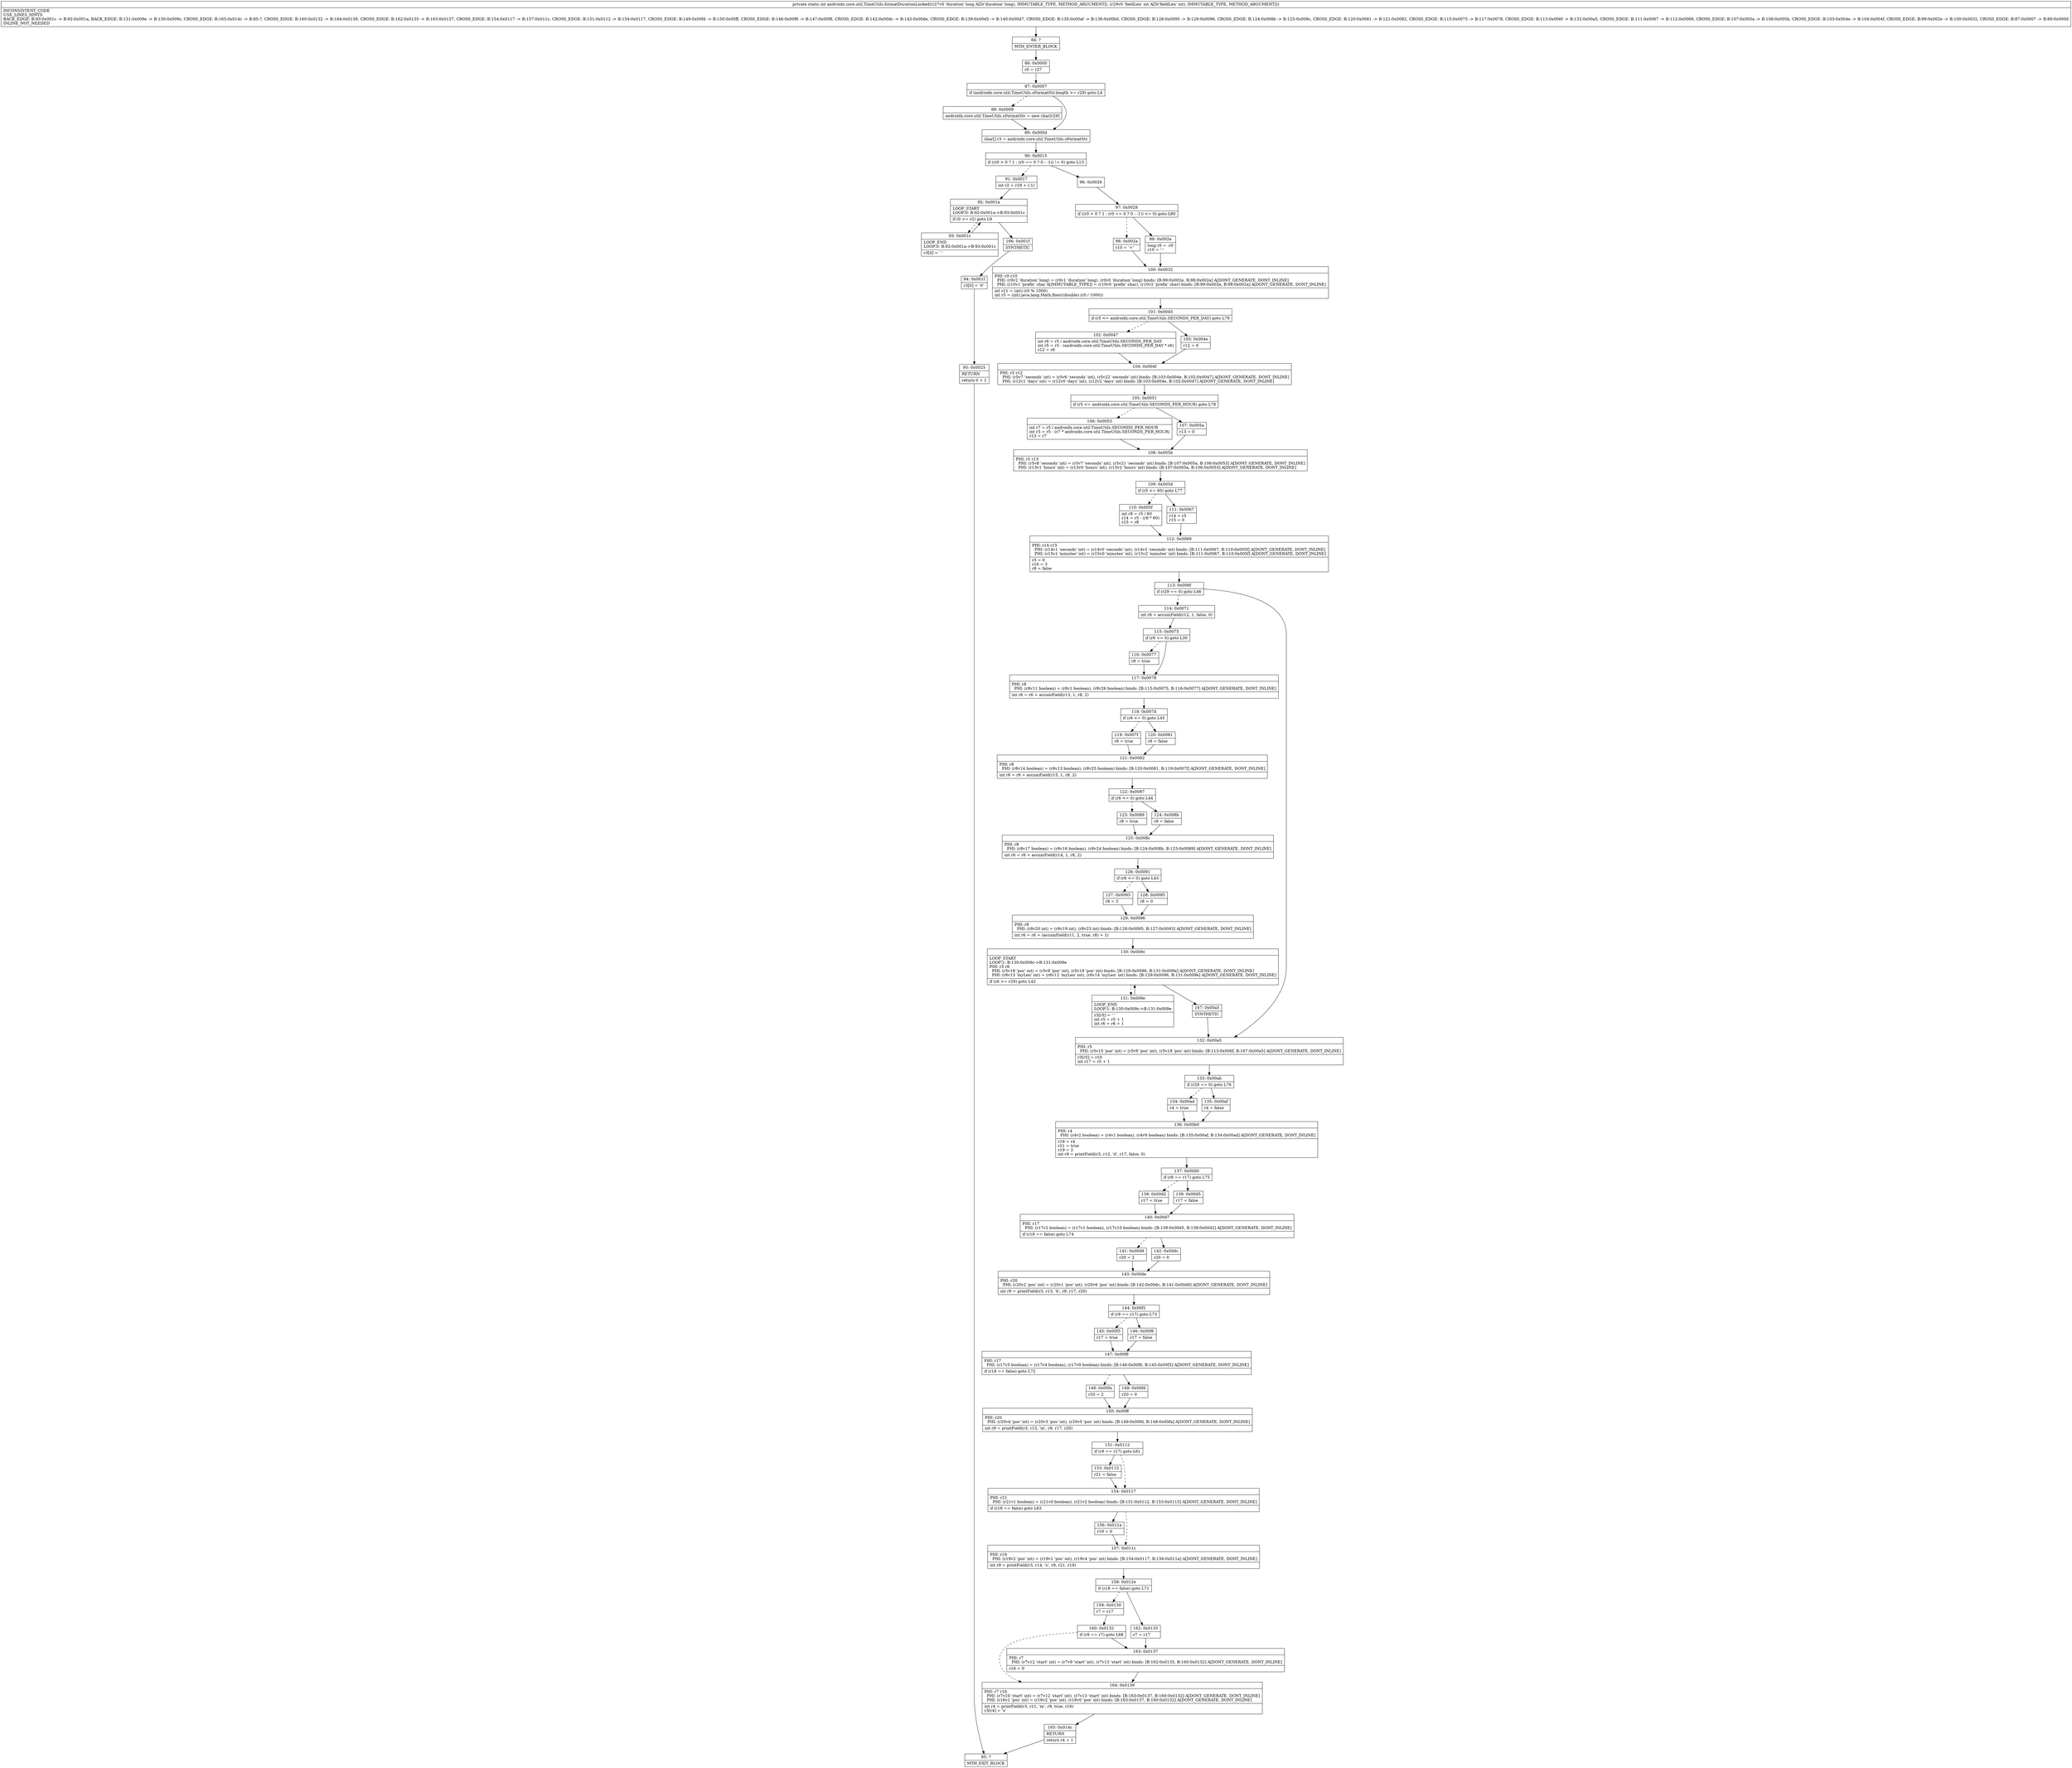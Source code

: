 digraph "CFG forandroidx.core.util.TimeUtils.formatDurationLocked(JI)I" {
Node_84 [shape=record,label="{84\:\ ?|MTH_ENTER_BLOCK\l}"];
Node_86 [shape=record,label="{86\:\ 0x0000|r0 = r27\l}"];
Node_87 [shape=record,label="{87\:\ 0x0007|if (androidx.core.util.TimeUtils.sFormatStr.length \>= r29) goto L4\l}"];
Node_88 [shape=record,label="{88\:\ 0x0009|androidx.core.util.TimeUtils.sFormatStr = new char[r29]\l}"];
Node_89 [shape=record,label="{89\:\ 0x000d|char[] r3 = androidx.core.util.TimeUtils.sFormatStr\l}"];
Node_90 [shape=record,label="{90\:\ 0x0015|if ((r0 \> 0 ? 1 : (r0 == 0 ? 0 : \-1)) != 0) goto L13\l}"];
Node_91 [shape=record,label="{91\:\ 0x0017|int r2 = r29 + (\-1)\l}"];
Node_92 [shape=record,label="{92\:\ 0x001a|LOOP_START\lLOOP:0: B:92:0x001a\-\>B:93:0x001c\l|if (0 \>= r2) goto L9\l}"];
Node_93 [shape=record,label="{93\:\ 0x001c|LOOP_END\lLOOP:0: B:92:0x001a\-\>B:93:0x001c\l|r3[0] = ' '\l}"];
Node_166 [shape=record,label="{166\:\ 0x001f|SYNTHETIC\l}"];
Node_94 [shape=record,label="{94\:\ 0x001f|r3[0] = '0'\l}"];
Node_95 [shape=record,label="{95\:\ 0x0025|RETURN\l|return 0 + 1\l}"];
Node_85 [shape=record,label="{85\:\ ?|MTH_EXIT_BLOCK\l}"];
Node_96 [shape=record,label="{96\:\ 0x0026}"];
Node_97 [shape=record,label="{97\:\ 0x0028|if ((r0 \> 0 ? 1 : (r0 == 0 ? 0 : \-1)) \<= 0) goto L80\l}"];
Node_98 [shape=record,label="{98\:\ 0x002a|r10 = '+'\l}"];
Node_100 [shape=record,label="{100\:\ 0x0032|PHI: r0 r10 \l  PHI: (r0v2 'duration' long) = (r0v1 'duration' long), (r0v0 'duration' long) binds: [B:99:0x002e, B:98:0x002a] A[DONT_GENERATE, DONT_INLINE]\l  PHI: (r10v1 'prefix' char A[IMMUTABLE_TYPE]) = (r10v0 'prefix' char), (r10v2 'prefix' char) binds: [B:99:0x002e, B:98:0x002a] A[DONT_GENERATE, DONT_INLINE]\l|int r11 = (int) (r0 % 1000)\lint r5 = (int) java.lang.Math.floor((double) (r0 \/ 1000))\l}"];
Node_101 [shape=record,label="{101\:\ 0x0045|if (r5 \<= androidx.core.util.TimeUtils.SECONDS_PER_DAY) goto L79\l}"];
Node_102 [shape=record,label="{102\:\ 0x0047|int r6 = r5 \/ androidx.core.util.TimeUtils.SECONDS_PER_DAY\lint r5 = r5 \- (androidx.core.util.TimeUtils.SECONDS_PER_DAY * r6)\lr12 = r6\l}"];
Node_104 [shape=record,label="{104\:\ 0x004f|PHI: r5 r12 \l  PHI: (r5v7 'seconds' int) = (r5v6 'seconds' int), (r5v22 'seconds' int) binds: [B:103:0x004e, B:102:0x0047] A[DONT_GENERATE, DONT_INLINE]\l  PHI: (r12v1 'days' int) = (r12v0 'days' int), (r12v2 'days' int) binds: [B:103:0x004e, B:102:0x0047] A[DONT_GENERATE, DONT_INLINE]\l}"];
Node_105 [shape=record,label="{105\:\ 0x0051|if (r5 \<= androidx.core.util.TimeUtils.SECONDS_PER_HOUR) goto L78\l}"];
Node_106 [shape=record,label="{106\:\ 0x0053|int r7 = r5 \/ androidx.core.util.TimeUtils.SECONDS_PER_HOUR\lint r5 = r5 \- (r7 * androidx.core.util.TimeUtils.SECONDS_PER_HOUR)\lr13 = r7\l}"];
Node_108 [shape=record,label="{108\:\ 0x005b|PHI: r5 r13 \l  PHI: (r5v8 'seconds' int) = (r5v7 'seconds' int), (r5v21 'seconds' int) binds: [B:107:0x005a, B:106:0x0053] A[DONT_GENERATE, DONT_INLINE]\l  PHI: (r13v1 'hours' int) = (r13v0 'hours' int), (r13v2 'hours' int) binds: [B:107:0x005a, B:106:0x0053] A[DONT_GENERATE, DONT_INLINE]\l}"];
Node_109 [shape=record,label="{109\:\ 0x005d|if (r5 \<= 60) goto L77\l}"];
Node_110 [shape=record,label="{110\:\ 0x005f|int r8 = r5 \/ 60\lr14 = r5 \- (r8 * 60)\lr15 = r8\l}"];
Node_112 [shape=record,label="{112\:\ 0x0069|PHI: r14 r15 \l  PHI: (r14v1 'seconds' int) = (r14v0 'seconds' int), (r14v2 'seconds' int) binds: [B:111:0x0067, B:110:0x005f] A[DONT_GENERATE, DONT_INLINE]\l  PHI: (r15v1 'minutes' int) = (r15v0 'minutes' int), (r15v2 'minutes' int) binds: [B:111:0x0067, B:110:0x005f] A[DONT_GENERATE, DONT_INLINE]\l|r5 = 0\lr16 = 3\lr8 = false\l}"];
Node_113 [shape=record,label="{113\:\ 0x006f|if (r29 == 0) goto L46\l}"];
Node_114 [shape=record,label="{114\:\ 0x0071|int r6 = accumField(r12, 1, false, 0)\l}"];
Node_115 [shape=record,label="{115\:\ 0x0075|if (r6 \<= 0) goto L30\l}"];
Node_116 [shape=record,label="{116\:\ 0x0077|r8 = true\l}"];
Node_117 [shape=record,label="{117\:\ 0x0078|PHI: r8 \l  PHI: (r8v11 boolean) = (r8v1 boolean), (r8v26 boolean) binds: [B:115:0x0075, B:116:0x0077] A[DONT_GENERATE, DONT_INLINE]\l|int r6 = r6 + accumField(r13, 1, r8, 2)\l}"];
Node_118 [shape=record,label="{118\:\ 0x007d|if (r6 \<= 0) goto L45\l}"];
Node_119 [shape=record,label="{119\:\ 0x007f|r8 = true\l}"];
Node_121 [shape=record,label="{121\:\ 0x0082|PHI: r8 \l  PHI: (r8v14 boolean) = (r8v13 boolean), (r8v25 boolean) binds: [B:120:0x0081, B:119:0x007f] A[DONT_GENERATE, DONT_INLINE]\l|int r6 = r6 + accumField(r15, 1, r8, 2)\l}"];
Node_122 [shape=record,label="{122\:\ 0x0087|if (r6 \<= 0) goto L44\l}"];
Node_123 [shape=record,label="{123\:\ 0x0089|r8 = true\l}"];
Node_125 [shape=record,label="{125\:\ 0x008c|PHI: r8 \l  PHI: (r8v17 boolean) = (r8v16 boolean), (r8v24 boolean) binds: [B:124:0x008b, B:123:0x0089] A[DONT_GENERATE, DONT_INLINE]\l|int r6 = r6 + accumField(r14, 1, r8, 2)\l}"];
Node_126 [shape=record,label="{126\:\ 0x0091|if (r6 \<= 0) goto L43\l}"];
Node_127 [shape=record,label="{127\:\ 0x0093|r8 = 3\l}"];
Node_129 [shape=record,label="{129\:\ 0x0096|PHI: r8 \l  PHI: (r8v20 int) = (r8v19 int), (r8v23 int) binds: [B:128:0x0095, B:127:0x0093] A[DONT_GENERATE, DONT_INLINE]\l|int r6 = r6 + (accumField(r11, 2, true, r8) + 1)\l}"];
Node_130 [shape=record,label="{130\:\ 0x009c|LOOP_START\lLOOP:1: B:130:0x009c\-\>B:131:0x009e\lPHI: r5 r6 \l  PHI: (r5v18 'pos' int) = (r5v9 'pos' int), (r5v19 'pos' int) binds: [B:129:0x0096, B:131:0x009e] A[DONT_GENERATE, DONT_INLINE]\l  PHI: (r6v13 'myLen' int) = (r6v12 'myLen' int), (r6v14 'myLen' int) binds: [B:129:0x0096, B:131:0x009e] A[DONT_GENERATE, DONT_INLINE]\l|if (r6 \>= r29) goto L42\l}"];
Node_131 [shape=record,label="{131\:\ 0x009e|LOOP_END\lLOOP:1: B:130:0x009c\-\>B:131:0x009e\l|r3[r5] = ' '\lint r5 = r5 + 1\lint r6 = r6 + 1\l}"];
Node_167 [shape=record,label="{167\:\ 0x00a5|SYNTHETIC\l}"];
Node_128 [shape=record,label="{128\:\ 0x0095|r8 = 0\l}"];
Node_124 [shape=record,label="{124\:\ 0x008b|r8 = false\l}"];
Node_120 [shape=record,label="{120\:\ 0x0081|r8 = false\l}"];
Node_132 [shape=record,label="{132\:\ 0x00a5|PHI: r5 \l  PHI: (r5v10 'pos' int) = (r5v9 'pos' int), (r5v18 'pos' int) binds: [B:113:0x006f, B:167:0x00a5] A[DONT_GENERATE, DONT_INLINE]\l|r3[r5] = r10\lint r17 = r5 + 1\l}"];
Node_133 [shape=record,label="{133\:\ 0x00ab|if (r29 == 0) goto L76\l}"];
Node_134 [shape=record,label="{134\:\ 0x00ad|r4 = true\l}"];
Node_136 [shape=record,label="{136\:\ 0x00b0|PHI: r4 \l  PHI: (r4v2 boolean) = (r4v1 boolean), (r4v9 boolean) binds: [B:135:0x00af, B:134:0x00ad] A[DONT_GENERATE, DONT_INLINE]\l|r18 = r4\lr21 = true\lr19 = 2\lint r9 = printField(r3, r12, 'd', r17, false, 0)\l}"];
Node_137 [shape=record,label="{137\:\ 0x00d0|if (r9 == r17) goto L75\l}"];
Node_138 [shape=record,label="{138\:\ 0x00d2|r17 = true\l}"];
Node_140 [shape=record,label="{140\:\ 0x00d7|PHI: r17 \l  PHI: (r17v2 boolean) = (r17v1 boolean), (r17v10 boolean) binds: [B:139:0x00d5, B:138:0x00d2] A[DONT_GENERATE, DONT_INLINE]\l|if (r18 == false) goto L74\l}"];
Node_141 [shape=record,label="{141\:\ 0x00d9|r20 = 2\l}"];
Node_143 [shape=record,label="{143\:\ 0x00de|PHI: r20 \l  PHI: (r20v2 'pos' int) = (r20v1 'pos' int), (r20v6 'pos' int) binds: [B:142:0x00dc, B:141:0x00d9] A[DONT_GENERATE, DONT_INLINE]\l|int r9 = printField(r3, r13, 'h', r9, r17, r20)\l}"];
Node_144 [shape=record,label="{144\:\ 0x00f1|if (r9 == r17) goto L73\l}"];
Node_145 [shape=record,label="{145\:\ 0x00f3|r17 = true\l}"];
Node_147 [shape=record,label="{147\:\ 0x00f8|PHI: r17 \l  PHI: (r17v5 boolean) = (r17v4 boolean), (r17v9 boolean) binds: [B:146:0x00f6, B:145:0x00f3] A[DONT_GENERATE, DONT_INLINE]\l|if (r18 == false) goto L72\l}"];
Node_148 [shape=record,label="{148\:\ 0x00fa|r20 = 2\l}"];
Node_150 [shape=record,label="{150\:\ 0x00ff|PHI: r20 \l  PHI: (r20v4 'pos' int) = (r20v3 'pos' int), (r20v5 'pos' int) binds: [B:149:0x00fd, B:148:0x00fa] A[DONT_GENERATE, DONT_INLINE]\l|int r9 = printField(r3, r15, 'm', r9, r17, r20)\l}"];
Node_151 [shape=record,label="{151\:\ 0x0112|if (r9 == r17) goto L61\l}"];
Node_153 [shape=record,label="{153\:\ 0x0115|r21 = false\l}"];
Node_154 [shape=record,label="{154\:\ 0x0117|PHI: r21 \l  PHI: (r21v1 boolean) = (r21v0 boolean), (r21v2 boolean) binds: [B:151:0x0112, B:153:0x0115] A[DONT_GENERATE, DONT_INLINE]\l|if (r18 == false) goto L63\l}"];
Node_156 [shape=record,label="{156\:\ 0x011a|r19 = 0\l}"];
Node_157 [shape=record,label="{157\:\ 0x011c|PHI: r19 \l  PHI: (r19v2 'pos' int) = (r19v1 'pos' int), (r19v4 'pos' int) binds: [B:154:0x0117, B:156:0x011a] A[DONT_GENERATE, DONT_INLINE]\l|int r9 = printField(r3, r14, 's', r9, r21, r19)\l}"];
Node_158 [shape=record,label="{158\:\ 0x012e|if (r18 == false) goto L71\l}"];
Node_159 [shape=record,label="{159\:\ 0x0130|r7 = r17\l}"];
Node_160 [shape=record,label="{160\:\ 0x0132|if (r9 == r7) goto L68\l}"];
Node_163 [shape=record,label="{163\:\ 0x0137|PHI: r7 \l  PHI: (r7v12 'start' int) = (r7v9 'start' int), (r7v13 'start' int) binds: [B:162:0x0135, B:160:0x0132] A[DONT_GENERATE, DONT_INLINE]\l|r16 = 0\l}"];
Node_164 [shape=record,label="{164\:\ 0x0139|PHI: r7 r16 \l  PHI: (r7v10 'start' int) = (r7v12 'start' int), (r7v13 'start' int) binds: [B:163:0x0137, B:160:0x0132] A[DONT_GENERATE, DONT_INLINE]\l  PHI: (r16v1 'pos' int) = (r16v2 'pos' int), (r16v0 'pos' int) binds: [B:163:0x0137, B:160:0x0132] A[DONT_GENERATE, DONT_INLINE]\l|int r4 = printField(r3, r11, 'm', r9, true, r16)\lr3[r4] = 's'\l}"];
Node_165 [shape=record,label="{165\:\ 0x014c|RETURN\l|return r4 + 1\l}"];
Node_162 [shape=record,label="{162\:\ 0x0135|r7 = r17\l}"];
Node_149 [shape=record,label="{149\:\ 0x00fd|r20 = 0\l}"];
Node_146 [shape=record,label="{146\:\ 0x00f6|r17 = false\l}"];
Node_142 [shape=record,label="{142\:\ 0x00dc|r20 = 0\l}"];
Node_139 [shape=record,label="{139\:\ 0x00d5|r17 = false\l}"];
Node_135 [shape=record,label="{135\:\ 0x00af|r4 = false\l}"];
Node_111 [shape=record,label="{111\:\ 0x0067|r14 = r5\lr15 = 0\l}"];
Node_107 [shape=record,label="{107\:\ 0x005a|r13 = 0\l}"];
Node_103 [shape=record,label="{103\:\ 0x004e|r12 = 0\l}"];
Node_99 [shape=record,label="{99\:\ 0x002e|long r0 = \-r0\lr10 = '\-'\l}"];
MethodNode[shape=record,label="{private static int androidx.core.util.TimeUtils.formatDurationLocked((r27v0 'duration' long A[D('duration' long), IMMUTABLE_TYPE, METHOD_ARGUMENT]), (r29v0 'fieldLen' int A[D('fieldLen' int), IMMUTABLE_TYPE, METHOD_ARGUMENT]))  | INCONSISTENT_CODE\lUSE_LINES_HINTS\lBACK_EDGE: B:93:0x001c \-\> B:92:0x001a, BACK_EDGE: B:131:0x009e \-\> B:130:0x009c, CROSS_EDGE: B:165:0x014c \-\> B:85:?, CROSS_EDGE: B:160:0x0132 \-\> B:164:0x0139, CROSS_EDGE: B:162:0x0135 \-\> B:163:0x0137, CROSS_EDGE: B:154:0x0117 \-\> B:157:0x011c, CROSS_EDGE: B:151:0x0112 \-\> B:154:0x0117, CROSS_EDGE: B:149:0x00fd \-\> B:150:0x00ff, CROSS_EDGE: B:146:0x00f6 \-\> B:147:0x00f8, CROSS_EDGE: B:142:0x00dc \-\> B:143:0x00de, CROSS_EDGE: B:139:0x00d5 \-\> B:140:0x00d7, CROSS_EDGE: B:135:0x00af \-\> B:136:0x00b0, CROSS_EDGE: B:128:0x0095 \-\> B:129:0x0096, CROSS_EDGE: B:124:0x008b \-\> B:125:0x008c, CROSS_EDGE: B:120:0x0081 \-\> B:121:0x0082, CROSS_EDGE: B:115:0x0075 \-\> B:117:0x0078, CROSS_EDGE: B:113:0x006f \-\> B:132:0x00a5, CROSS_EDGE: B:111:0x0067 \-\> B:112:0x0069, CROSS_EDGE: B:107:0x005a \-\> B:108:0x005b, CROSS_EDGE: B:103:0x004e \-\> B:104:0x004f, CROSS_EDGE: B:99:0x002e \-\> B:100:0x0032, CROSS_EDGE: B:87:0x0007 \-\> B:89:0x000d\lINLINE_NOT_NEEDED\l}"];
MethodNode -> Node_84;Node_84 -> Node_86;
Node_86 -> Node_87;
Node_87 -> Node_88[style=dashed];
Node_87 -> Node_89;
Node_88 -> Node_89;
Node_89 -> Node_90;
Node_90 -> Node_91[style=dashed];
Node_90 -> Node_96;
Node_91 -> Node_92;
Node_92 -> Node_93[style=dashed];
Node_92 -> Node_166;
Node_93 -> Node_92;
Node_166 -> Node_94;
Node_94 -> Node_95;
Node_95 -> Node_85;
Node_96 -> Node_97;
Node_97 -> Node_98[style=dashed];
Node_97 -> Node_99;
Node_98 -> Node_100;
Node_100 -> Node_101;
Node_101 -> Node_102[style=dashed];
Node_101 -> Node_103;
Node_102 -> Node_104;
Node_104 -> Node_105;
Node_105 -> Node_106[style=dashed];
Node_105 -> Node_107;
Node_106 -> Node_108;
Node_108 -> Node_109;
Node_109 -> Node_110[style=dashed];
Node_109 -> Node_111;
Node_110 -> Node_112;
Node_112 -> Node_113;
Node_113 -> Node_114[style=dashed];
Node_113 -> Node_132;
Node_114 -> Node_115;
Node_115 -> Node_116[style=dashed];
Node_115 -> Node_117;
Node_116 -> Node_117;
Node_117 -> Node_118;
Node_118 -> Node_119[style=dashed];
Node_118 -> Node_120;
Node_119 -> Node_121;
Node_121 -> Node_122;
Node_122 -> Node_123[style=dashed];
Node_122 -> Node_124;
Node_123 -> Node_125;
Node_125 -> Node_126;
Node_126 -> Node_127[style=dashed];
Node_126 -> Node_128;
Node_127 -> Node_129;
Node_129 -> Node_130;
Node_130 -> Node_131[style=dashed];
Node_130 -> Node_167;
Node_131 -> Node_130;
Node_167 -> Node_132;
Node_128 -> Node_129;
Node_124 -> Node_125;
Node_120 -> Node_121;
Node_132 -> Node_133;
Node_133 -> Node_134[style=dashed];
Node_133 -> Node_135;
Node_134 -> Node_136;
Node_136 -> Node_137;
Node_137 -> Node_138[style=dashed];
Node_137 -> Node_139;
Node_138 -> Node_140;
Node_140 -> Node_141[style=dashed];
Node_140 -> Node_142;
Node_141 -> Node_143;
Node_143 -> Node_144;
Node_144 -> Node_145[style=dashed];
Node_144 -> Node_146;
Node_145 -> Node_147;
Node_147 -> Node_148[style=dashed];
Node_147 -> Node_149;
Node_148 -> Node_150;
Node_150 -> Node_151;
Node_151 -> Node_153;
Node_151 -> Node_154[style=dashed];
Node_153 -> Node_154;
Node_154 -> Node_156;
Node_154 -> Node_157[style=dashed];
Node_156 -> Node_157;
Node_157 -> Node_158;
Node_158 -> Node_159[style=dashed];
Node_158 -> Node_162;
Node_159 -> Node_160;
Node_160 -> Node_163;
Node_160 -> Node_164[style=dashed];
Node_163 -> Node_164;
Node_164 -> Node_165;
Node_165 -> Node_85;
Node_162 -> Node_163;
Node_149 -> Node_150;
Node_146 -> Node_147;
Node_142 -> Node_143;
Node_139 -> Node_140;
Node_135 -> Node_136;
Node_111 -> Node_112;
Node_107 -> Node_108;
Node_103 -> Node_104;
Node_99 -> Node_100;
}

